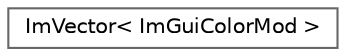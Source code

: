 digraph "Graphical Class Hierarchy"
{
 // LATEX_PDF_SIZE
  bgcolor="transparent";
  edge [fontname=Helvetica,fontsize=10,labelfontname=Helvetica,labelfontsize=10];
  node [fontname=Helvetica,fontsize=10,shape=box,height=0.2,width=0.4];
  rankdir="LR";
  Node0 [label="ImVector\< ImGuiColorMod \>",height=0.2,width=0.4,color="grey40", fillcolor="white", style="filled",URL="$struct_im_vector.html",tooltip=" "];
}

